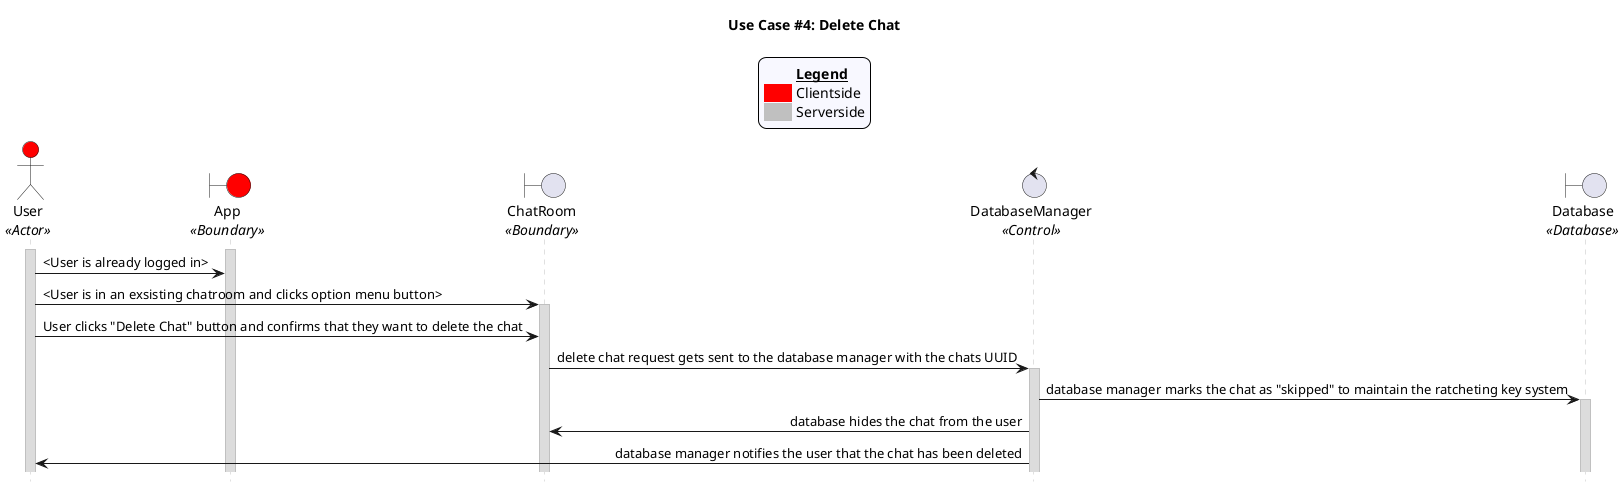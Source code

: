 @startuml uc04
title "Use Case #4: Delete Chat"

'Styling goes here
hide footbox
skinparam stereotypePosition bottom
skinparam sequenceMessageAlign direction
skinparam sequence {
	LifeLineBorderColor #Silver
	LifeLineBackgroundColor #Gainsboro
}

'Add a legend plus styling
skinparam legend {
	backgroundColor #GhostWhite
	entrySeparator #GhostWhite
}

legend top
	<#GhostWhite,#GhostWhite>|	|= __Legend__ |
	|<#red> | Clientside|
	|<#silver> | Serverside|
endlegend


'Setup the objects involved here
actor User as u <<Actor>> #red
boundary App as a <<Boundary>> #red
boundary ChatRoom as cr <<Boundary>>
control DatabaseManager as dm <<Control>>
boundary Database as db <<Database>>


'Setup persistent objects here
activate u
activate a 


'--- FLOW OF CONTROL STARTS HERE ---
'User is logged in
u -> a: <User is already logged in>

'User accesses existing chat and clicks options menu
u -> cr: <User is in an exsisting chatroom and clicks option menu button>
activate cr

'User clicks "Delete Chat" button and confirms that they want to delete the chat
u -> cr: User clicks "Delete Chat" button and confirms that they want to delete the chat

'Chatroom sends delete chat request to the database manager
cr -> dm: delete chat request gets sent to the database manager with the chats UUID
activate dm

'Database manager marks the chat as "skipped" to maintain the continuity of the ratcheting key system in place
dm -> db: database manager marks the chat as "skipped" to maintain the ratcheting key system
activate db

'Database manager hides the chat from the user
dm -> cr: database hides the chat from the user

'Database manager notifies the user that the chat has been deleted
dm -> u: database manager notifies the user that the chat has been deleted




'--- FLOW OF CONTROL ENDS HERE   ---

@enduml
